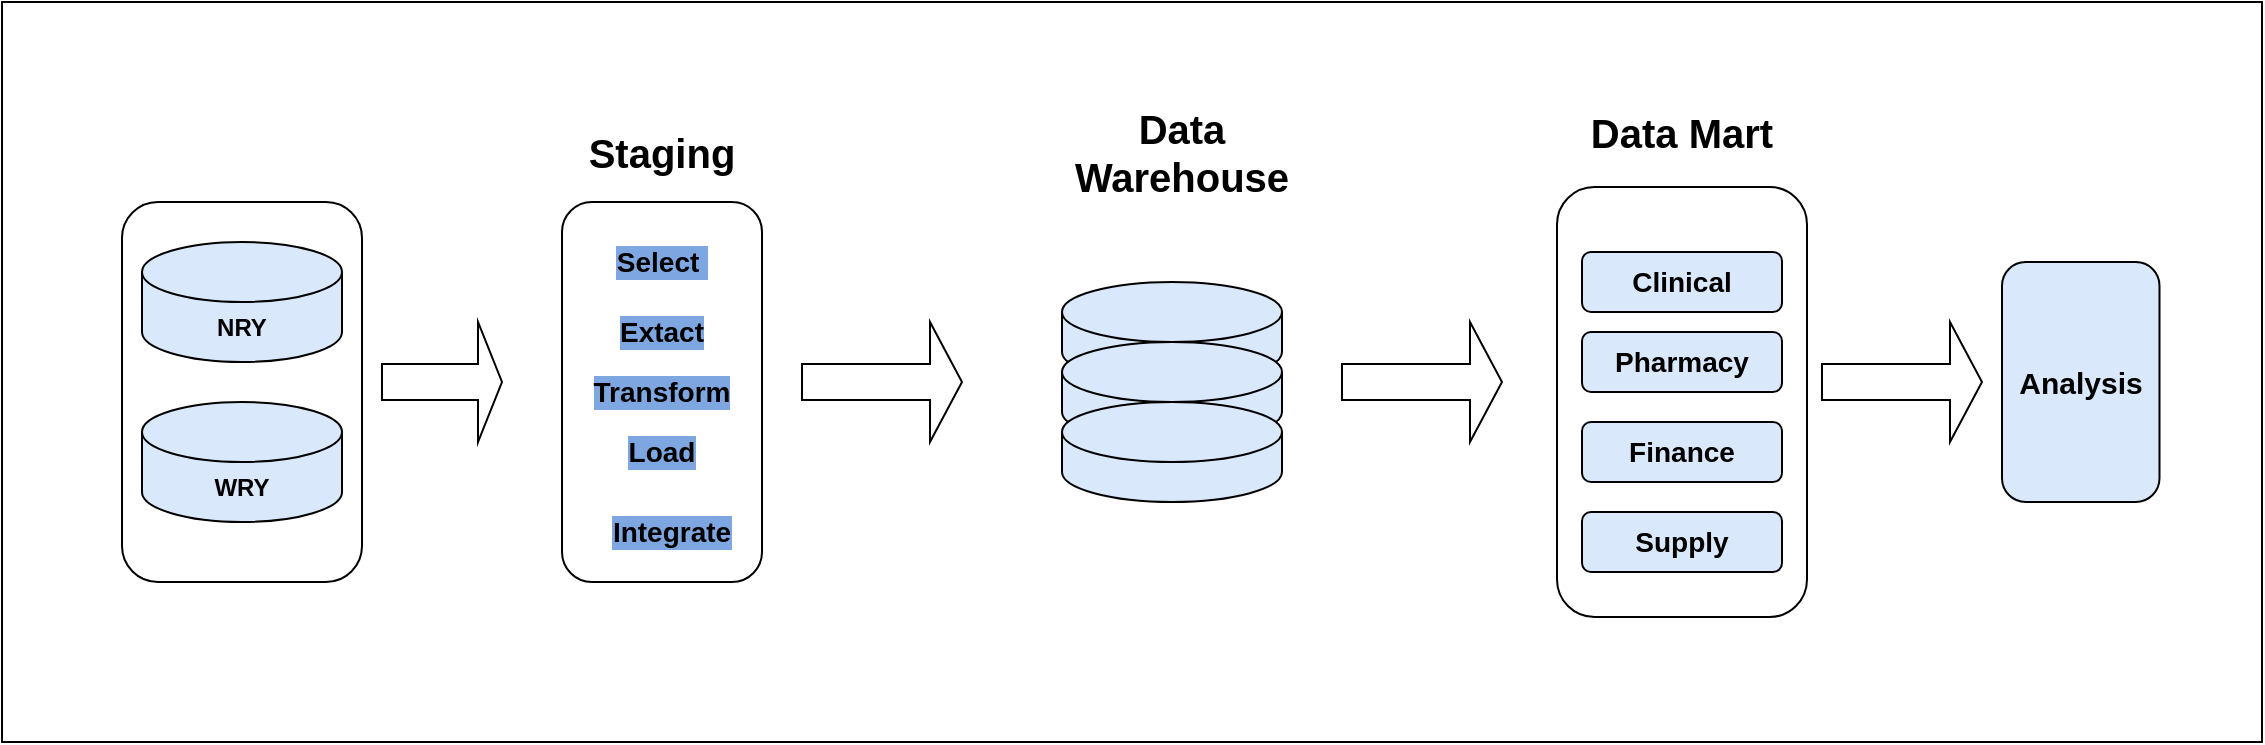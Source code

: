 <mxfile version="22.0.8" type="device">
  <diagram name="Page-1" id="yyneaKr7T-qgdiIeeYNJ">
    <mxGraphModel dx="1313" dy="718" grid="1" gridSize="10" guides="1" tooltips="1" connect="1" arrows="1" fold="1" page="1" pageScale="1" pageWidth="850" pageHeight="1100" math="0" shadow="0">
      <root>
        <mxCell id="0" />
        <mxCell id="1" parent="0" />
        <mxCell id="8FpvG4mE7gAJZ0nrqPOY-2" value="" style="rounded=0;whiteSpace=wrap;html=1;fontColor=#000000;labelBackgroundColor=#7EA6E0;" vertex="1" parent="1">
          <mxGeometry x="90" y="150" width="1130" height="370" as="geometry" />
        </mxCell>
        <mxCell id="8FpvG4mE7gAJZ0nrqPOY-11" value="" style="rounded=1;whiteSpace=wrap;html=1;" vertex="1" parent="1">
          <mxGeometry x="150" y="250" width="120" height="190" as="geometry" />
        </mxCell>
        <mxCell id="8FpvG4mE7gAJZ0nrqPOY-6" value="&lt;b&gt;NRY&lt;/b&gt;" style="shape=cylinder3;whiteSpace=wrap;html=1;boundedLbl=1;backgroundOutline=1;size=15;fillColor=#dae8fc;strokeColor=#000000;" vertex="1" parent="1">
          <mxGeometry x="160" y="270" width="100" height="60" as="geometry" />
        </mxCell>
        <mxCell id="8FpvG4mE7gAJZ0nrqPOY-7" value="&lt;b&gt;WRY&lt;/b&gt;" style="shape=cylinder3;whiteSpace=wrap;html=1;boundedLbl=1;backgroundOutline=1;size=15;fillColor=#dae8fc;strokeColor=#000000;" vertex="1" parent="1">
          <mxGeometry x="160" y="350" width="100" height="60" as="geometry" />
        </mxCell>
        <mxCell id="8FpvG4mE7gAJZ0nrqPOY-12" value="" style="shape=singleArrow;whiteSpace=wrap;html=1;" vertex="1" parent="1">
          <mxGeometry x="280" y="310" width="60" height="60" as="geometry" />
        </mxCell>
        <mxCell id="8FpvG4mE7gAJZ0nrqPOY-13" value="" style="rounded=1;whiteSpace=wrap;html=1;rotation=90;" vertex="1" parent="1">
          <mxGeometry x="325" y="295" width="190" height="100" as="geometry" />
        </mxCell>
        <mxCell id="8FpvG4mE7gAJZ0nrqPOY-14" value="Staging" style="text;html=1;strokeColor=none;fillColor=none;align=center;verticalAlign=middle;whiteSpace=wrap;rounded=0;fontStyle=1;fontSize=20;" vertex="1" parent="1">
          <mxGeometry x="390" y="210" width="60" height="30" as="geometry" />
        </mxCell>
        <mxCell id="8FpvG4mE7gAJZ0nrqPOY-15" value="Select&amp;nbsp;" style="text;html=1;strokeColor=none;fillColor=none;align=center;verticalAlign=middle;whiteSpace=wrap;rounded=0;fontStyle=1;fontSize=14;fontColor=#000000;labelBackgroundColor=#7EA6E0;" vertex="1" parent="1">
          <mxGeometry x="390" y="265" width="60" height="30" as="geometry" />
        </mxCell>
        <mxCell id="8FpvG4mE7gAJZ0nrqPOY-16" value="Extact" style="text;html=1;strokeColor=none;fillColor=none;align=center;verticalAlign=middle;whiteSpace=wrap;rounded=0;fontStyle=1;fontSize=14;fontColor=#000000;labelBackgroundColor=#7EA6E0;" vertex="1" parent="1">
          <mxGeometry x="390" y="300" width="60" height="30" as="geometry" />
        </mxCell>
        <mxCell id="8FpvG4mE7gAJZ0nrqPOY-17" value="Transform" style="text;html=1;strokeColor=none;fillColor=none;align=center;verticalAlign=middle;whiteSpace=wrap;rounded=0;fontStyle=1;fontSize=14;fontColor=#000000;labelBackgroundColor=#7EA6E0;" vertex="1" parent="1">
          <mxGeometry x="390" y="330" width="60" height="30" as="geometry" />
        </mxCell>
        <mxCell id="8FpvG4mE7gAJZ0nrqPOY-18" value="Load" style="text;html=1;strokeColor=none;fillColor=none;align=center;verticalAlign=middle;whiteSpace=wrap;rounded=0;fontStyle=1;fontSize=14;fontColor=#000000;labelBackgroundColor=#7EA6E0;" vertex="1" parent="1">
          <mxGeometry x="390" y="360" width="60" height="30" as="geometry" />
        </mxCell>
        <mxCell id="8FpvG4mE7gAJZ0nrqPOY-19" value="Integrate" style="text;html=1;strokeColor=none;fillColor=none;align=center;verticalAlign=middle;whiteSpace=wrap;rounded=0;fontStyle=1;fontSize=14;fontColor=#000000;labelBackgroundColor=#7EA6E0;" vertex="1" parent="1">
          <mxGeometry x="395" y="400" width="60" height="30" as="geometry" />
        </mxCell>
        <mxCell id="8FpvG4mE7gAJZ0nrqPOY-24" value="" style="shape=singleArrow;whiteSpace=wrap;html=1;" vertex="1" parent="1">
          <mxGeometry x="490" y="310" width="80" height="60" as="geometry" />
        </mxCell>
        <mxCell id="8FpvG4mE7gAJZ0nrqPOY-20" value="" style="shape=cylinder3;whiteSpace=wrap;html=1;boundedLbl=1;backgroundOutline=1;size=15;fillColor=#dae8fc;strokeColor=#000000;" vertex="1" parent="1">
          <mxGeometry x="620" y="290" width="110" height="50" as="geometry" />
        </mxCell>
        <mxCell id="8FpvG4mE7gAJZ0nrqPOY-21" value="" style="shape=cylinder3;whiteSpace=wrap;html=1;boundedLbl=1;backgroundOutline=1;size=15;fillColor=#dae8fc;strokeColor=#000000;" vertex="1" parent="1">
          <mxGeometry x="620" y="320" width="110" height="50" as="geometry" />
        </mxCell>
        <mxCell id="8FpvG4mE7gAJZ0nrqPOY-22" value="" style="shape=cylinder3;whiteSpace=wrap;html=1;boundedLbl=1;backgroundOutline=1;size=15;fillColor=#dae8fc;strokeColor=#000000;" vertex="1" parent="1">
          <mxGeometry x="620" y="350" width="110" height="50" as="geometry" />
        </mxCell>
        <mxCell id="8FpvG4mE7gAJZ0nrqPOY-26" value="Data Warehouse" style="text;html=1;strokeColor=none;fillColor=none;align=center;verticalAlign=middle;whiteSpace=wrap;rounded=0;fontStyle=1;fontSize=20;" vertex="1" parent="1">
          <mxGeometry x="630" y="210" width="100" height="30" as="geometry" />
        </mxCell>
        <mxCell id="8FpvG4mE7gAJZ0nrqPOY-27" value="" style="shape=singleArrow;whiteSpace=wrap;html=1;" vertex="1" parent="1">
          <mxGeometry x="760" y="310" width="80" height="60" as="geometry" />
        </mxCell>
        <mxCell id="8FpvG4mE7gAJZ0nrqPOY-35" value="" style="rounded=1;whiteSpace=wrap;html=1;rotation=90;" vertex="1" parent="1">
          <mxGeometry x="822.5" y="287.5" width="215" height="125" as="geometry" />
        </mxCell>
        <mxCell id="8FpvG4mE7gAJZ0nrqPOY-28" value="Clinical" style="rounded=1;whiteSpace=wrap;html=1;fillColor=#dae8fc;strokeColor=#000000;fontStyle=1;fontSize=14;" vertex="1" parent="1">
          <mxGeometry x="880" y="275" width="100" height="30" as="geometry" />
        </mxCell>
        <mxCell id="8FpvG4mE7gAJZ0nrqPOY-29" value="Pharmacy" style="rounded=1;whiteSpace=wrap;html=1;fillColor=#dae8fc;strokeColor=#000000;fontStyle=1;fontSize=14;" vertex="1" parent="1">
          <mxGeometry x="880" y="315" width="100" height="30" as="geometry" />
        </mxCell>
        <mxCell id="8FpvG4mE7gAJZ0nrqPOY-30" value="Finance" style="rounded=1;whiteSpace=wrap;html=1;fillColor=#dae8fc;strokeColor=#000000;fontStyle=1;fontSize=14;" vertex="1" parent="1">
          <mxGeometry x="880" y="360" width="100" height="30" as="geometry" />
        </mxCell>
        <mxCell id="8FpvG4mE7gAJZ0nrqPOY-31" value="Supply" style="rounded=1;whiteSpace=wrap;html=1;fillColor=#dae8fc;strokeColor=#000000;fontStyle=1;fontSize=14;" vertex="1" parent="1">
          <mxGeometry x="880" y="405" width="100" height="30" as="geometry" />
        </mxCell>
        <mxCell id="8FpvG4mE7gAJZ0nrqPOY-34" value="Data Mart" style="text;html=1;strokeColor=none;fillColor=none;align=center;verticalAlign=middle;whiteSpace=wrap;rounded=0;fontStyle=1;fontSize=20;" vertex="1" parent="1">
          <mxGeometry x="880" y="200" width="100" height="30" as="geometry" />
        </mxCell>
        <mxCell id="8FpvG4mE7gAJZ0nrqPOY-37" value="&lt;b&gt;&lt;font style=&quot;font-size: 15px;&quot;&gt;Analysis&lt;/font&gt;&lt;/b&gt;" style="rounded=1;whiteSpace=wrap;html=1;rotation=0;fillColor=#dae8fc;strokeColor=#000000;" vertex="1" parent="1">
          <mxGeometry x="1090" y="280" width="78.75" height="120" as="geometry" />
        </mxCell>
        <mxCell id="8FpvG4mE7gAJZ0nrqPOY-38" value="" style="shape=singleArrow;whiteSpace=wrap;html=1;" vertex="1" parent="1">
          <mxGeometry x="1000" y="310" width="80" height="60" as="geometry" />
        </mxCell>
      </root>
    </mxGraphModel>
  </diagram>
</mxfile>
